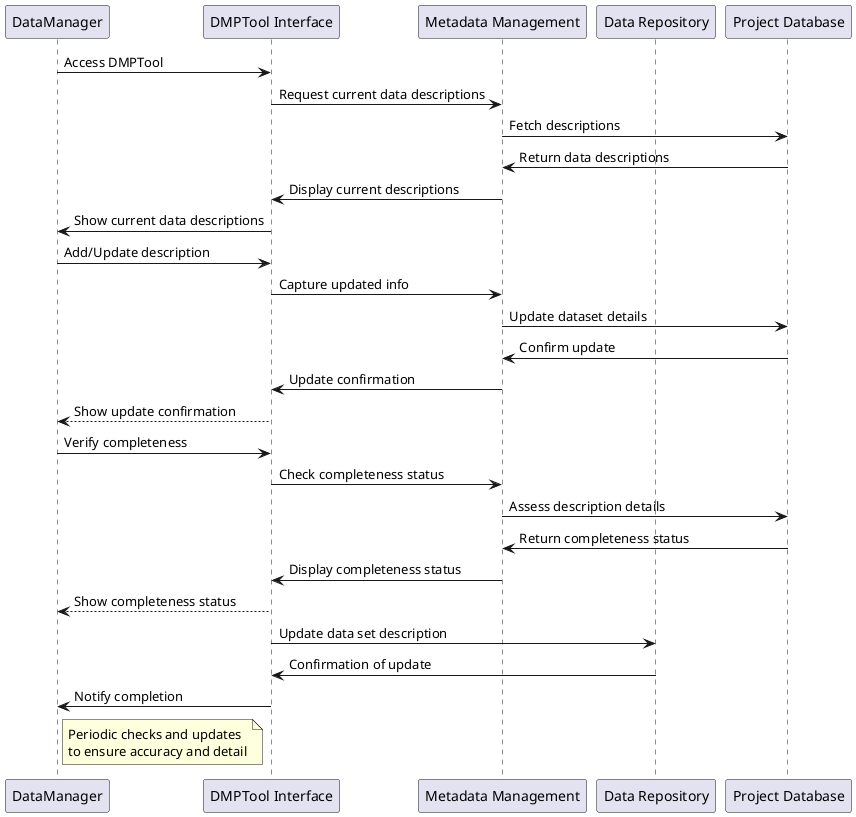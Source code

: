 @startuml
participant DataManager as DM
participant "DMPTool Interface" as UI
participant "Metadata Management" as MM
participant "Data Repository" as DR
participant "Project Database" as PD

DM -> UI: Access DMPTool
UI -> MM: Request current data descriptions
MM -> PD: Fetch descriptions
PD -> MM: Return data descriptions
MM -> UI: Display current descriptions
UI -> DM: Show current data descriptions

DM -> UI: Add/Update description
UI -> MM: Capture updated info
MM -> PD: Update dataset details
PD -> MM: Confirm update
MM -> UI: Update confirmation
UI --> DM: Show update confirmation

DM -> UI: Verify completeness
UI -> MM: Check completeness status
MM -> PD: Assess description details
PD -> MM: Return completeness status
MM -> UI: Display completeness status
UI --> DM: Show completeness status

UI -> DR: Update data set description
DR -> UI: Confirmation of update
UI -> DM: Notify completion

note right of DM: Periodic checks and updates \nto ensure accuracy and detail
@enduml